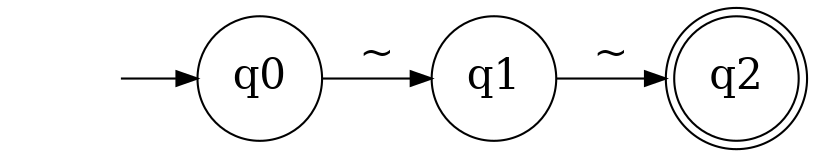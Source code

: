 digraph "automatas/Comparación/coso~~" {
	graph [rankdir=LR]
	node [fontsize=20]
	edge [fontsize="20pt"]
	"" [label="" shape=plaintext]
	q2 [label=q2 shape=doublecircle]
	q1 [label=q1 shape=circle]
	q0 [label=q0 shape=circle]
	"" -> q0 [label=""]
	q0 -> q1 [label="~"]
	q1 -> q2 [label="~"]
}
